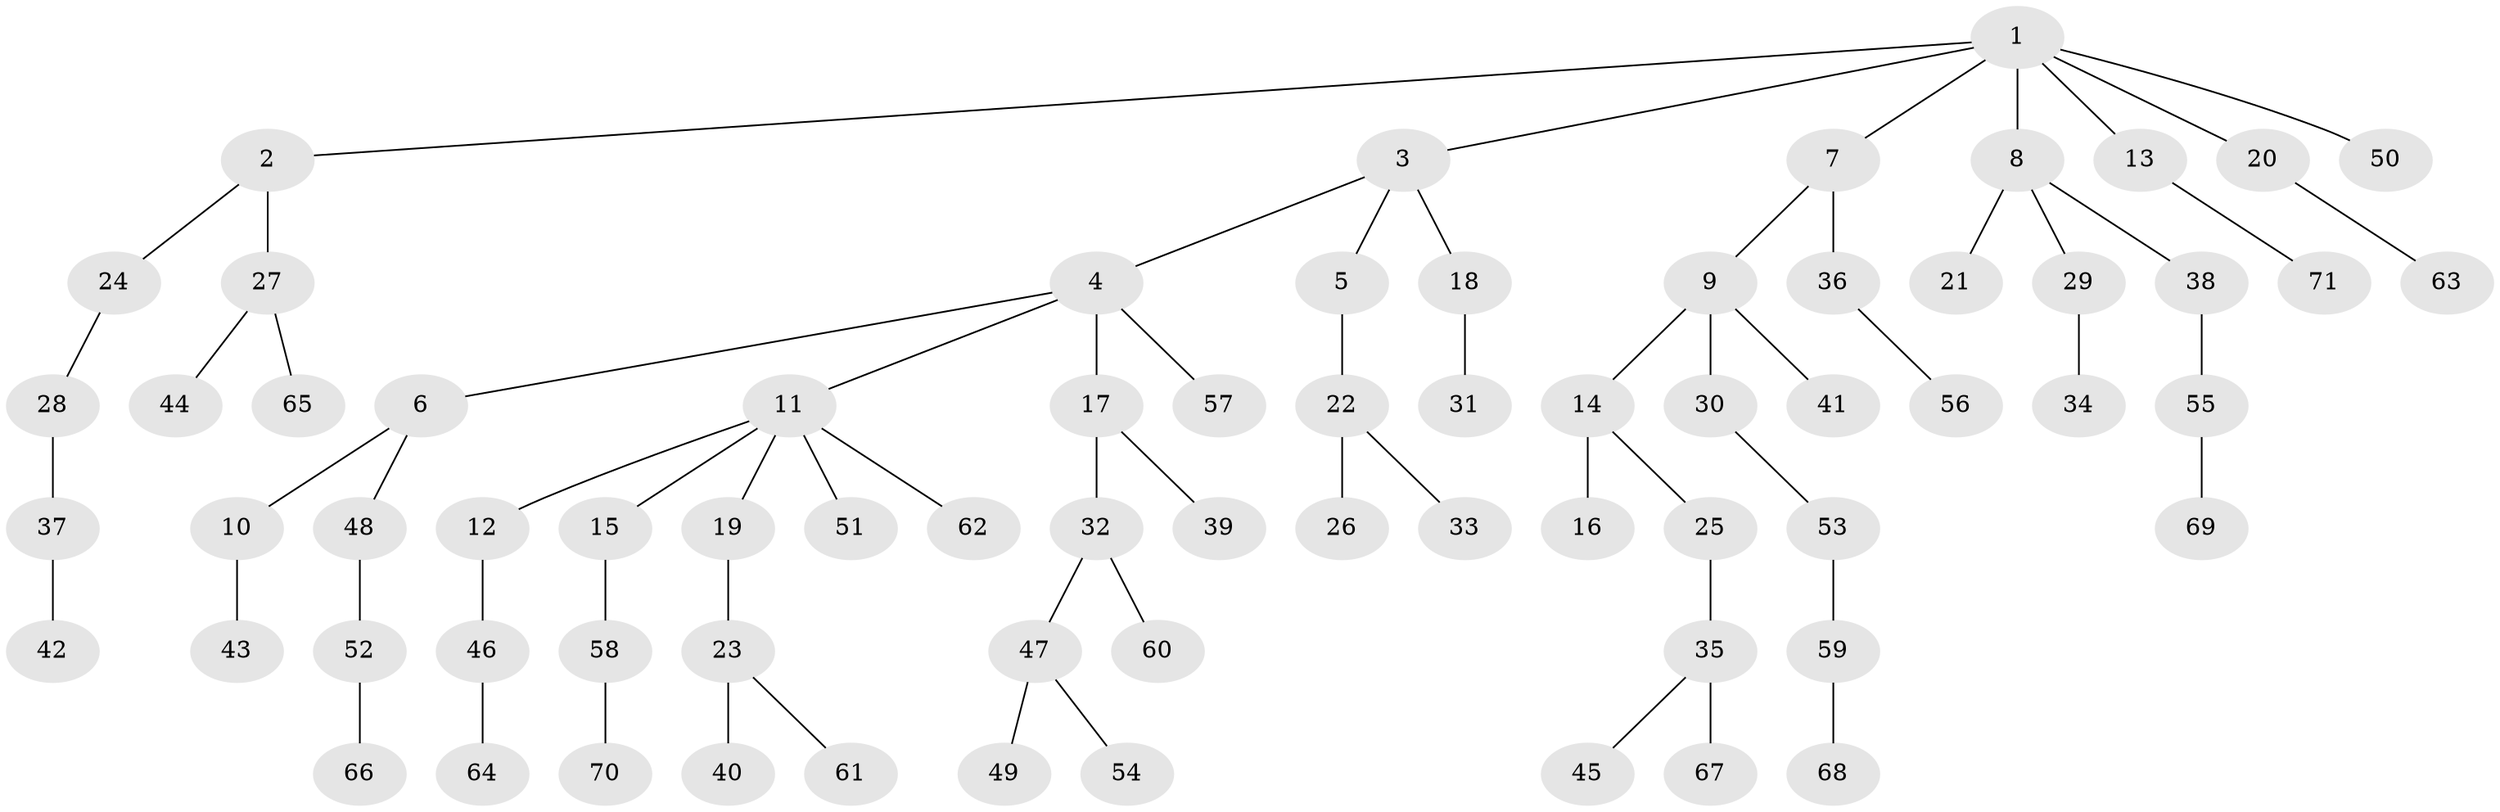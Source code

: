 // coarse degree distribution, {6: 0.02, 3: 0.16, 4: 0.04, 2: 0.34, 1: 0.42, 5: 0.02}
// Generated by graph-tools (version 1.1) at 2025/51/03/04/25 22:51:27]
// undirected, 71 vertices, 70 edges
graph export_dot {
  node [color=gray90,style=filled];
  1;
  2;
  3;
  4;
  5;
  6;
  7;
  8;
  9;
  10;
  11;
  12;
  13;
  14;
  15;
  16;
  17;
  18;
  19;
  20;
  21;
  22;
  23;
  24;
  25;
  26;
  27;
  28;
  29;
  30;
  31;
  32;
  33;
  34;
  35;
  36;
  37;
  38;
  39;
  40;
  41;
  42;
  43;
  44;
  45;
  46;
  47;
  48;
  49;
  50;
  51;
  52;
  53;
  54;
  55;
  56;
  57;
  58;
  59;
  60;
  61;
  62;
  63;
  64;
  65;
  66;
  67;
  68;
  69;
  70;
  71;
  1 -- 2;
  1 -- 3;
  1 -- 7;
  1 -- 8;
  1 -- 13;
  1 -- 20;
  1 -- 50;
  2 -- 24;
  2 -- 27;
  3 -- 4;
  3 -- 5;
  3 -- 18;
  4 -- 6;
  4 -- 11;
  4 -- 17;
  4 -- 57;
  5 -- 22;
  6 -- 10;
  6 -- 48;
  7 -- 9;
  7 -- 36;
  8 -- 21;
  8 -- 29;
  8 -- 38;
  9 -- 14;
  9 -- 30;
  9 -- 41;
  10 -- 43;
  11 -- 12;
  11 -- 15;
  11 -- 19;
  11 -- 51;
  11 -- 62;
  12 -- 46;
  13 -- 71;
  14 -- 16;
  14 -- 25;
  15 -- 58;
  17 -- 32;
  17 -- 39;
  18 -- 31;
  19 -- 23;
  20 -- 63;
  22 -- 26;
  22 -- 33;
  23 -- 40;
  23 -- 61;
  24 -- 28;
  25 -- 35;
  27 -- 44;
  27 -- 65;
  28 -- 37;
  29 -- 34;
  30 -- 53;
  32 -- 47;
  32 -- 60;
  35 -- 45;
  35 -- 67;
  36 -- 56;
  37 -- 42;
  38 -- 55;
  46 -- 64;
  47 -- 49;
  47 -- 54;
  48 -- 52;
  52 -- 66;
  53 -- 59;
  55 -- 69;
  58 -- 70;
  59 -- 68;
}
